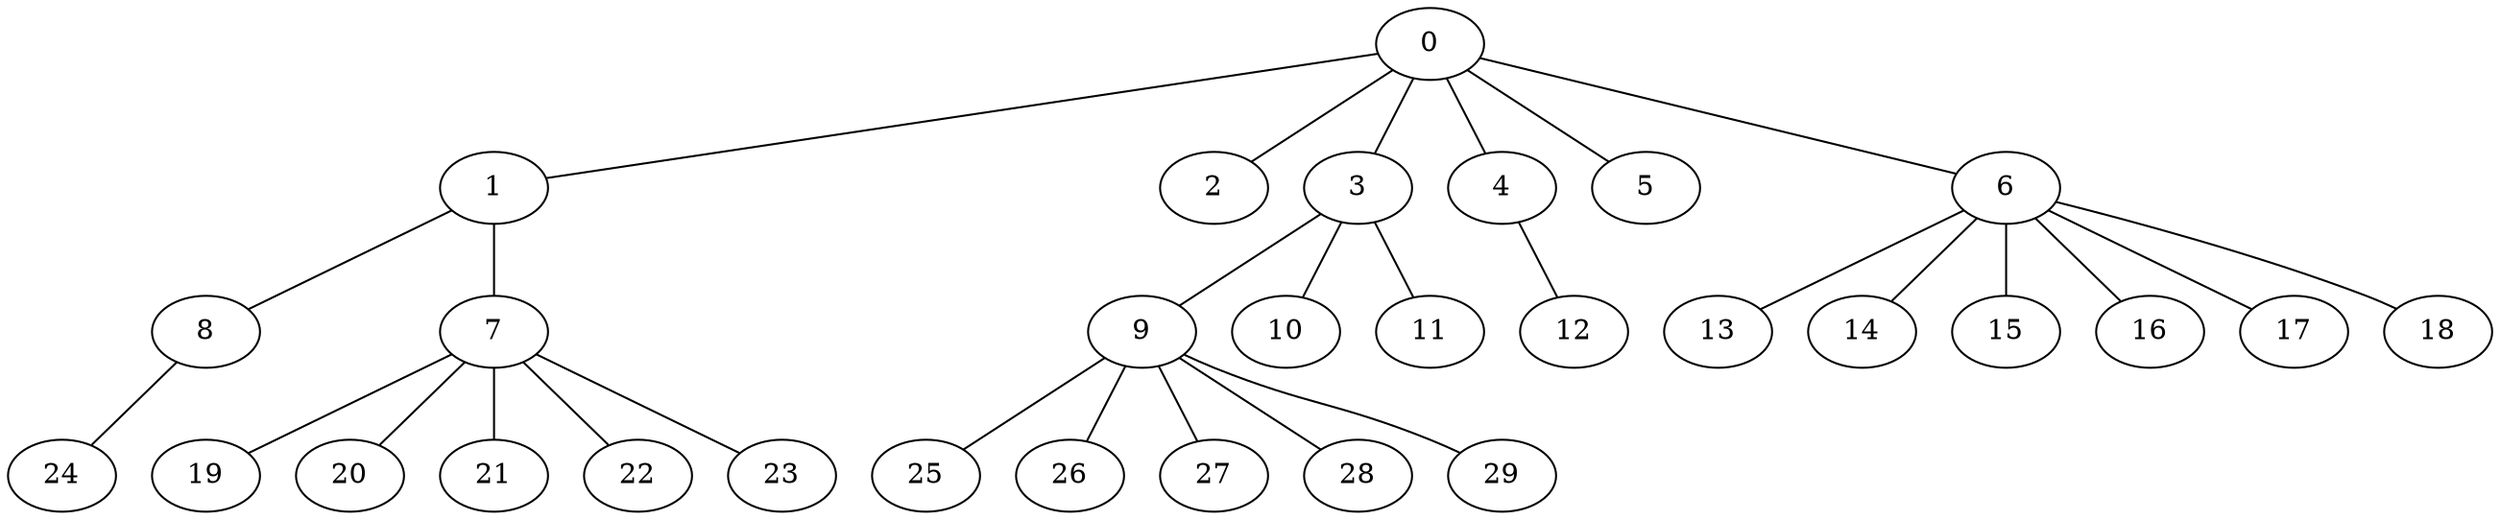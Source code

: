 
graph graphname {
    0 -- 1
0 -- 2
0 -- 3
0 -- 4
0 -- 5
0 -- 6
1 -- 8
1 -- 7
3 -- 9
3 -- 10
3 -- 11
4 -- 12
6 -- 13
6 -- 14
6 -- 15
6 -- 16
6 -- 17
6 -- 18
7 -- 19
7 -- 20
7 -- 21
7 -- 22
7 -- 23
8 -- 24
9 -- 25
9 -- 26
9 -- 27
9 -- 28
9 -- 29

}

